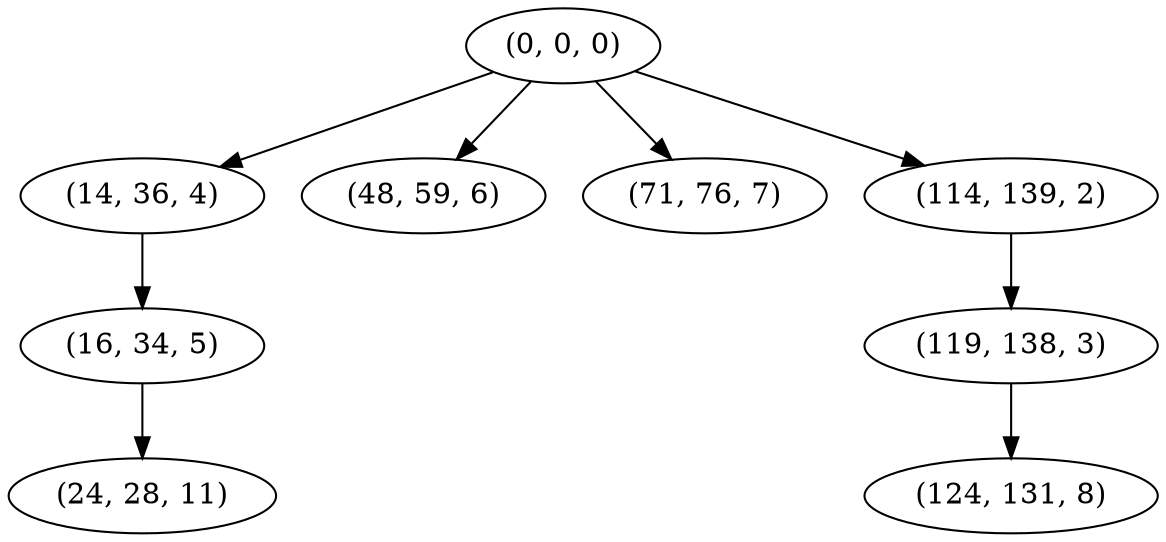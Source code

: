 digraph tree {
    "(0, 0, 0)";
    "(14, 36, 4)";
    "(16, 34, 5)";
    "(24, 28, 11)";
    "(48, 59, 6)";
    "(71, 76, 7)";
    "(114, 139, 2)";
    "(119, 138, 3)";
    "(124, 131, 8)";
    "(0, 0, 0)" -> "(14, 36, 4)";
    "(0, 0, 0)" -> "(48, 59, 6)";
    "(0, 0, 0)" -> "(71, 76, 7)";
    "(0, 0, 0)" -> "(114, 139, 2)";
    "(14, 36, 4)" -> "(16, 34, 5)";
    "(16, 34, 5)" -> "(24, 28, 11)";
    "(114, 139, 2)" -> "(119, 138, 3)";
    "(119, 138, 3)" -> "(124, 131, 8)";
}
